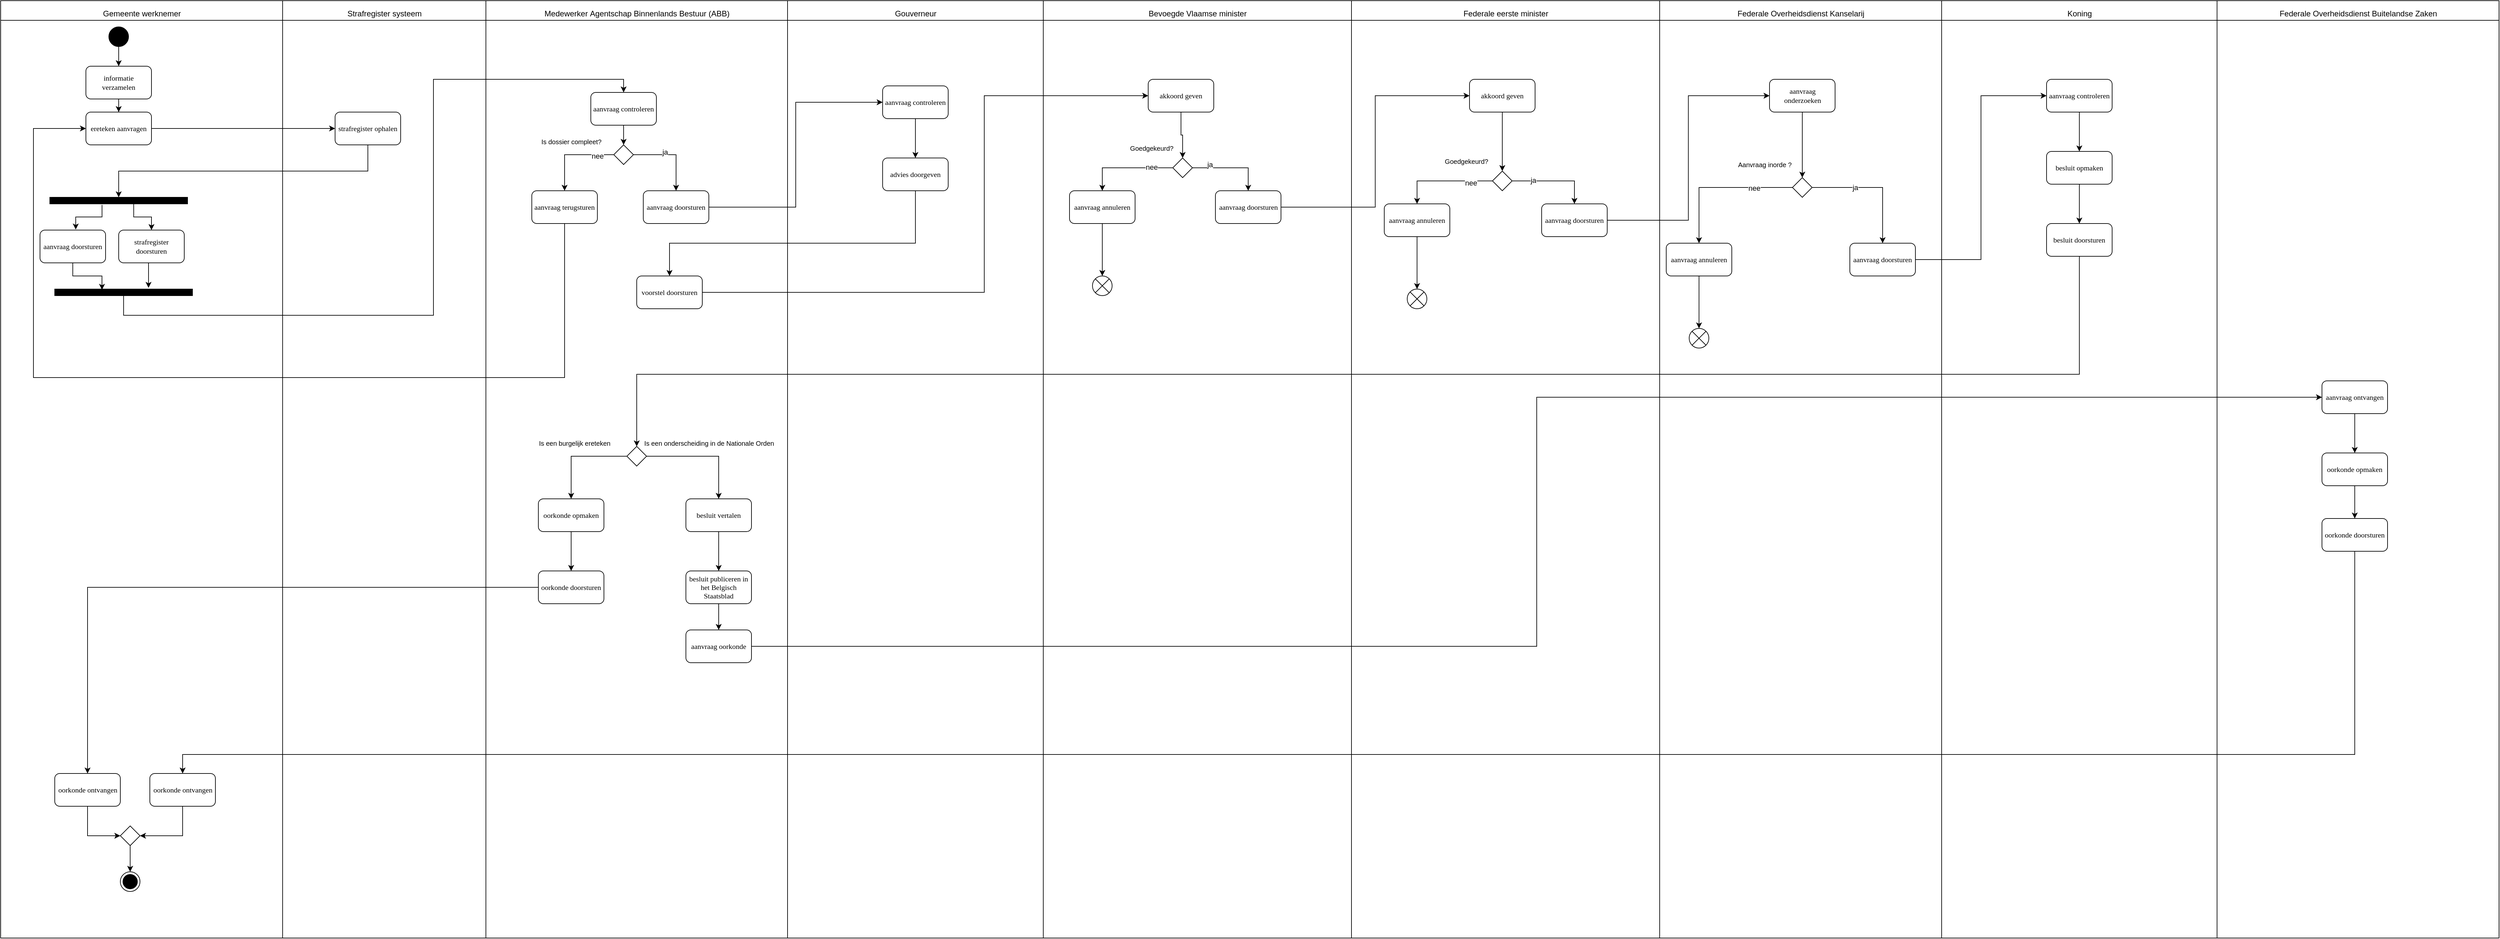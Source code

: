 <mxfile version="20.2.3" type="device"><diagram id="ZHenVUtdvTATAbaUtTwY" name="Pagina-1"><mxGraphModel dx="1278" dy="2241" grid="1" gridSize="10" guides="1" tooltips="1" connect="1" arrows="1" fold="1" page="1" pageScale="1" pageWidth="900" pageHeight="1600" math="0" shadow="0"><root><mxCell id="0"/><mxCell id="1" parent="0"/><mxCell id="qeYb6-Mk7p1NM57O7SrZ-1" value="&lt;font style=&quot;font-size: 12px; font-weight: normal;&quot;&gt;Gemeente werknemer&lt;/font&gt;" style="swimlane;html=1;startSize=30;fontSize=26;" parent="1" vertex="1"><mxGeometry y="-630" width="430" height="1430" as="geometry"><mxRectangle x="50" y="-620" width="70" height="40" as="alternateBounds"/></mxGeometry></mxCell><mxCell id="qeYb6-Mk7p1NM57O7SrZ-23" style="edgeStyle=orthogonalEdgeStyle;rounded=0;orthogonalLoop=1;jettySize=auto;html=1;entryX=0.5;entryY=0;entryDx=0;entryDy=0;startArrow=none;" parent="qeYb6-Mk7p1NM57O7SrZ-1" source="pEAK2WOmN5JxyxvZKZ4H-2" target="pEAK2WOmN5JxyxvZKZ4H-1" edge="1"><mxGeometry relative="1" as="geometry"><mxPoint x="180" y="110" as="targetPoint"/></mxGeometry></mxCell><mxCell id="pEAK2WOmN5JxyxvZKZ4H-4" style="edgeStyle=orthogonalEdgeStyle;rounded=0;orthogonalLoop=1;jettySize=auto;html=1;entryX=0.5;entryY=0;entryDx=0;entryDy=0;" parent="qeYb6-Mk7p1NM57O7SrZ-1" source="qeYb6-Mk7p1NM57O7SrZ-3" target="pEAK2WOmN5JxyxvZKZ4H-2" edge="1"><mxGeometry relative="1" as="geometry"/></mxCell><mxCell id="qeYb6-Mk7p1NM57O7SrZ-3" value="" style="ellipse;whiteSpace=wrap;html=1;rounded=0;shadow=0;comic=0;labelBackgroundColor=none;strokeWidth=1;fillColor=#000000;fontFamily=Verdana;fontSize=12;align=center;" parent="qeYb6-Mk7p1NM57O7SrZ-1" vertex="1"><mxGeometry x="165" y="40" width="30" height="30" as="geometry"/></mxCell><mxCell id="Xzkce-4FoRbqYDj6auFc-2" style="edgeStyle=orthogonalEdgeStyle;rounded=0;orthogonalLoop=1;jettySize=auto;html=1;entryX=0;entryY=0.5;entryDx=0;entryDy=0;" parent="qeYb6-Mk7p1NM57O7SrZ-1" edge="1"><mxGeometry relative="1" as="geometry"><mxPoint x="205.2" y="4730" as="sourcePoint"/></mxGeometry></mxCell><mxCell id="Xzkce-4FoRbqYDj6auFc-3" style="edgeStyle=orthogonalEdgeStyle;rounded=0;orthogonalLoop=1;jettySize=auto;html=1;entryX=1;entryY=0.5;entryDx=0;entryDy=0;" parent="qeYb6-Mk7p1NM57O7SrZ-1" edge="1"><mxGeometry relative="1" as="geometry"><Array as="points"><mxPoint x="350" y="4775"/></Array><mxPoint x="350" y="4730" as="sourcePoint"/></mxGeometry></mxCell><mxCell id="pEAK2WOmN5JxyxvZKZ4H-1" value="&lt;span style=&quot;font-size: 11px;&quot;&gt;ereteken aanvragen&lt;/span&gt;" style="rounded=1;whiteSpace=wrap;html=1;shadow=0;labelBackgroundColor=none;strokeWidth=1;fontFamily=Verdana;fontSize=8;align=center;" parent="qeYb6-Mk7p1NM57O7SrZ-1" vertex="1"><mxGeometry x="130" y="170" width="100" height="50" as="geometry"/></mxCell><mxCell id="pEAK2WOmN5JxyxvZKZ4H-2" value="&lt;span style=&quot;font-size: 11px;&quot;&gt;informatie verzamelen&lt;/span&gt;" style="rounded=1;whiteSpace=wrap;html=1;shadow=0;labelBackgroundColor=none;strokeWidth=1;fontFamily=Verdana;fontSize=8;align=center;" parent="qeYb6-Mk7p1NM57O7SrZ-1" vertex="1"><mxGeometry x="130" y="100" width="100" height="50" as="geometry"/></mxCell><mxCell id="pEAK2WOmN5JxyxvZKZ4H-107" style="edgeStyle=orthogonalEdgeStyle;rounded=0;orthogonalLoop=1;jettySize=auto;html=1;entryX=0.343;entryY=0.113;entryDx=0;entryDy=0;entryPerimeter=0;" parent="qeYb6-Mk7p1NM57O7SrZ-1" source="pEAK2WOmN5JxyxvZKZ4H-5" target="pEAK2WOmN5JxyxvZKZ4H-106" edge="1"><mxGeometry relative="1" as="geometry"/></mxCell><mxCell id="pEAK2WOmN5JxyxvZKZ4H-5" value="&lt;span style=&quot;font-size: 11px;&quot;&gt;aanvraag doorsturen&lt;/span&gt;" style="rounded=1;whiteSpace=wrap;html=1;shadow=0;labelBackgroundColor=none;strokeWidth=1;fontFamily=Verdana;fontSize=8;align=center;" parent="qeYb6-Mk7p1NM57O7SrZ-1" vertex="1"><mxGeometry x="60" y="350" width="100" height="50" as="geometry"/></mxCell><mxCell id="pEAK2WOmN5JxyxvZKZ4H-89" style="edgeStyle=orthogonalEdgeStyle;rounded=0;orthogonalLoop=1;jettySize=auto;html=1;entryX=0;entryY=0.5;entryDx=0;entryDy=0;" parent="qeYb6-Mk7p1NM57O7SrZ-1" source="pEAK2WOmN5JxyxvZKZ4H-84" target="pEAK2WOmN5JxyxvZKZ4H-87" edge="1"><mxGeometry relative="1" as="geometry"/></mxCell><mxCell id="pEAK2WOmN5JxyxvZKZ4H-84" value="&lt;span style=&quot;font-size: 11px;&quot;&gt;oorkonde ontvangen&lt;/span&gt;" style="rounded=1;whiteSpace=wrap;html=1;shadow=0;labelBackgroundColor=none;strokeWidth=1;fontFamily=Verdana;fontSize=8;align=center;" parent="qeYb6-Mk7p1NM57O7SrZ-1" vertex="1"><mxGeometry x="82.5" y="1179" width="100" height="50" as="geometry"/></mxCell><mxCell id="pEAK2WOmN5JxyxvZKZ4H-90" style="edgeStyle=orthogonalEdgeStyle;rounded=0;orthogonalLoop=1;jettySize=auto;html=1;entryX=1;entryY=0.5;entryDx=0;entryDy=0;exitX=0.5;exitY=1;exitDx=0;exitDy=0;" parent="qeYb6-Mk7p1NM57O7SrZ-1" source="pEAK2WOmN5JxyxvZKZ4H-85" target="pEAK2WOmN5JxyxvZKZ4H-87" edge="1"><mxGeometry relative="1" as="geometry"/></mxCell><mxCell id="pEAK2WOmN5JxyxvZKZ4H-85" value="&lt;span style=&quot;font-size: 11px;&quot;&gt;oorkonde ontvangen&lt;/span&gt;" style="rounded=1;whiteSpace=wrap;html=1;shadow=0;labelBackgroundColor=none;strokeWidth=1;fontFamily=Verdana;fontSize=8;align=center;" parent="qeYb6-Mk7p1NM57O7SrZ-1" vertex="1"><mxGeometry x="227.5" y="1179" width="100" height="50" as="geometry"/></mxCell><mxCell id="pEAK2WOmN5JxyxvZKZ4H-86" value="" style="ellipse;html=1;shape=endState;fillColor=#000000;strokeColor=#000000;fontSize=26;" parent="qeYb6-Mk7p1NM57O7SrZ-1" vertex="1"><mxGeometry x="182.5" y="1329" width="30" height="30" as="geometry"/></mxCell><mxCell id="pEAK2WOmN5JxyxvZKZ4H-91" style="edgeStyle=orthogonalEdgeStyle;rounded=0;orthogonalLoop=1;jettySize=auto;html=1;entryX=0.5;entryY=0;entryDx=0;entryDy=0;" parent="qeYb6-Mk7p1NM57O7SrZ-1" source="pEAK2WOmN5JxyxvZKZ4H-87" target="pEAK2WOmN5JxyxvZKZ4H-86" edge="1"><mxGeometry relative="1" as="geometry"/></mxCell><mxCell id="pEAK2WOmN5JxyxvZKZ4H-87" value="" style="rhombus;fontSize=26;" parent="qeYb6-Mk7p1NM57O7SrZ-1" vertex="1"><mxGeometry x="182.5" y="1259" width="30" height="30" as="geometry"/></mxCell><mxCell id="pEAK2WOmN5JxyxvZKZ4H-104" style="edgeStyle=orthogonalEdgeStyle;rounded=0;orthogonalLoop=1;jettySize=auto;html=1;entryX=0.545;entryY=-0.017;entryDx=0;entryDy=0;entryPerimeter=0;exitX=0.379;exitY=1.163;exitDx=0;exitDy=0;exitPerimeter=0;" parent="qeYb6-Mk7p1NM57O7SrZ-1" source="pEAK2WOmN5JxyxvZKZ4H-101" target="pEAK2WOmN5JxyxvZKZ4H-5" edge="1"><mxGeometry relative="1" as="geometry"/></mxCell><mxCell id="pEAK2WOmN5JxyxvZKZ4H-101" value="" style="whiteSpace=wrap;html=1;rounded=0;shadow=0;comic=0;labelBackgroundColor=none;strokeWidth=1;fillColor=#000000;fontFamily=Verdana;fontSize=12;align=center;rotation=0;" parent="qeYb6-Mk7p1NM57O7SrZ-1" vertex="1"><mxGeometry x="75" y="300" width="210" height="10" as="geometry"/></mxCell><mxCell id="pEAK2WOmN5JxyxvZKZ4H-106" value="" style="whiteSpace=wrap;html=1;rounded=0;shadow=0;comic=0;labelBackgroundColor=none;strokeWidth=1;fillColor=#000000;fontFamily=Verdana;fontSize=12;align=center;rotation=0;" parent="qeYb6-Mk7p1NM57O7SrZ-1" vertex="1"><mxGeometry x="82.5" y="440" width="210" height="10" as="geometry"/></mxCell><mxCell id="IeJRQViOkIE158SjXDlc-4" style="edgeStyle=orthogonalEdgeStyle;rounded=0;orthogonalLoop=1;jettySize=auto;html=1;exitX=0.609;exitY=1;exitDx=0;exitDy=0;exitPerimeter=0;" parent="qeYb6-Mk7p1NM57O7SrZ-1" source="pEAK2WOmN5JxyxvZKZ4H-101" target="pEAK2WOmN5JxyxvZKZ4H-103" edge="1"><mxGeometry relative="1" as="geometry"/></mxCell><mxCell id="pEAK2WOmN5JxyxvZKZ4H-103" value="&lt;span style=&quot;font-size: 11px;&quot;&gt;strafregister doorsturen&lt;/span&gt;" style="rounded=1;whiteSpace=wrap;html=1;shadow=0;labelBackgroundColor=none;strokeWidth=1;fontFamily=Verdana;fontSize=8;align=center;" parent="qeYb6-Mk7p1NM57O7SrZ-1" vertex="1"><mxGeometry x="180" y="350" width="100" height="50" as="geometry"/></mxCell><mxCell id="pEAK2WOmN5JxyxvZKZ4H-108" style="edgeStyle=orthogonalEdgeStyle;rounded=0;orthogonalLoop=1;jettySize=auto;html=1;entryX=0.681;entryY=-0.187;entryDx=0;entryDy=0;entryPerimeter=0;exitX=0.5;exitY=1;exitDx=0;exitDy=0;" parent="qeYb6-Mk7p1NM57O7SrZ-1" source="pEAK2WOmN5JxyxvZKZ4H-103" target="pEAK2WOmN5JxyxvZKZ4H-106" edge="1"><mxGeometry relative="1" as="geometry"/></mxCell><mxCell id="qeYb6-Mk7p1NM57O7SrZ-5" value="&lt;font style=&quot;font-size: 12px; font-weight: normal;&quot;&gt;Medewerker&amp;nbsp;Agentschap Binnenlands Bestuur (ABB)&lt;/font&gt;" style="swimlane;html=1;startSize=30;fontSize=26;movable=1;resizable=1;rotatable=1;deletable=1;editable=1;connectable=1;" parent="1" vertex="1"><mxGeometry x="740" y="-630" width="460" height="1430" as="geometry"><mxRectangle x="50" y="-620" width="70" height="40" as="alternateBounds"/></mxGeometry></mxCell><mxCell id="8twhK0O1LXAX3PJHNR0f-30" style="edgeStyle=orthogonalEdgeStyle;rounded=0;orthogonalLoop=1;jettySize=auto;html=1;entryX=0.5;entryY=0;entryDx=0;entryDy=0;fontSize=10;" parent="qeYb6-Mk7p1NM57O7SrZ-5" edge="1"><mxGeometry relative="1" as="geometry"><mxPoint x="180" y="1870" as="sourcePoint"/></mxGeometry></mxCell><mxCell id="8twhK0O1LXAX3PJHNR0f-85" style="edgeStyle=orthogonalEdgeStyle;rounded=0;orthogonalLoop=1;jettySize=auto;html=1;entryX=0.5;entryY=0;entryDx=0;entryDy=0;fontSize=10;" parent="qeYb6-Mk7p1NM57O7SrZ-5" edge="1"><mxGeometry relative="1" as="geometry"><mxPoint x="215" y="2360" as="targetPoint"/></mxGeometry></mxCell><mxCell id="8twhK0O1LXAX3PJHNR0f-89" style="edgeStyle=orthogonalEdgeStyle;rounded=0;orthogonalLoop=1;jettySize=auto;html=1;entryX=0.5;entryY=0;entryDx=0;entryDy=0;fontSize=10;" parent="qeYb6-Mk7p1NM57O7SrZ-5" edge="1"><mxGeometry relative="1" as="geometry"><mxPoint x="450" y="2360" as="targetPoint"/></mxGeometry></mxCell><mxCell id="pEAK2WOmN5JxyxvZKZ4H-11" style="edgeStyle=orthogonalEdgeStyle;rounded=0;orthogonalLoop=1;jettySize=auto;html=1;entryX=0.5;entryY=0;entryDx=0;entryDy=0;" parent="qeYb6-Mk7p1NM57O7SrZ-5" source="pEAK2WOmN5JxyxvZKZ4H-6" target="pEAK2WOmN5JxyxvZKZ4H-8" edge="1"><mxGeometry relative="1" as="geometry"/></mxCell><mxCell id="pEAK2WOmN5JxyxvZKZ4H-6" value="&lt;span style=&quot;font-size: 11px;&quot;&gt;aanvraag controleren&lt;/span&gt;" style="rounded=1;whiteSpace=wrap;html=1;shadow=0;labelBackgroundColor=none;strokeWidth=1;fontFamily=Verdana;fontSize=8;align=center;" parent="qeYb6-Mk7p1NM57O7SrZ-5" vertex="1"><mxGeometry x="160" y="140" width="100" height="50" as="geometry"/></mxCell><mxCell id="pEAK2WOmN5JxyxvZKZ4H-12" style="edgeStyle=orthogonalEdgeStyle;rounded=0;orthogonalLoop=1;jettySize=auto;html=1;entryX=0.5;entryY=0;entryDx=0;entryDy=0;" parent="qeYb6-Mk7p1NM57O7SrZ-5" source="pEAK2WOmN5JxyxvZKZ4H-8" target="pEAK2WOmN5JxyxvZKZ4H-10" edge="1"><mxGeometry relative="1" as="geometry"/></mxCell><mxCell id="pEAK2WOmN5JxyxvZKZ4H-13" value="nee" style="edgeLabel;html=1;align=center;verticalAlign=middle;resizable=0;points=[];" parent="pEAK2WOmN5JxyxvZKZ4H-12" vertex="1" connectable="0"><mxGeometry x="-0.619" y="2" relative="1" as="geometry"><mxPoint as="offset"/></mxGeometry></mxCell><mxCell id="pEAK2WOmN5JxyxvZKZ4H-16" style="edgeStyle=orthogonalEdgeStyle;rounded=0;orthogonalLoop=1;jettySize=auto;html=1;entryX=0.5;entryY=0;entryDx=0;entryDy=0;" parent="qeYb6-Mk7p1NM57O7SrZ-5" source="pEAK2WOmN5JxyxvZKZ4H-8" target="pEAK2WOmN5JxyxvZKZ4H-15" edge="1"><mxGeometry relative="1" as="geometry"/></mxCell><mxCell id="pEAK2WOmN5JxyxvZKZ4H-17" value="ja" style="edgeLabel;html=1;align=center;verticalAlign=middle;resizable=0;points=[];" parent="pEAK2WOmN5JxyxvZKZ4H-16" vertex="1" connectable="0"><mxGeometry x="-0.2" y="4" relative="1" as="geometry"><mxPoint as="offset"/></mxGeometry></mxCell><mxCell id="pEAK2WOmN5JxyxvZKZ4H-8" value="" style="rhombus;fontSize=26;" parent="qeYb6-Mk7p1NM57O7SrZ-5" vertex="1"><mxGeometry x="195" y="220" width="30" height="30" as="geometry"/></mxCell><mxCell id="pEAK2WOmN5JxyxvZKZ4H-9" value="Is dossier compleet?" style="text;html=1;align=center;verticalAlign=middle;resizable=0;points=[];autosize=1;strokeColor=none;fillColor=none;fontSize=10;" parent="qeYb6-Mk7p1NM57O7SrZ-5" vertex="1"><mxGeometry x="70" y="200" width="120" height="30" as="geometry"/></mxCell><mxCell id="pEAK2WOmN5JxyxvZKZ4H-10" value="&lt;span style=&quot;font-size: 11px;&quot;&gt;aanvraag terugsturen&lt;/span&gt;" style="rounded=1;whiteSpace=wrap;html=1;shadow=0;labelBackgroundColor=none;strokeWidth=1;fontFamily=Verdana;fontSize=8;align=center;" parent="qeYb6-Mk7p1NM57O7SrZ-5" vertex="1"><mxGeometry x="70" y="290" width="100" height="50" as="geometry"/></mxCell><mxCell id="pEAK2WOmN5JxyxvZKZ4H-15" value="&lt;span style=&quot;font-size: 11px;&quot;&gt;aanvraag doorsturen&lt;/span&gt;" style="rounded=1;whiteSpace=wrap;html=1;shadow=0;labelBackgroundColor=none;strokeWidth=1;fontFamily=Verdana;fontSize=8;align=center;" parent="qeYb6-Mk7p1NM57O7SrZ-5" vertex="1"><mxGeometry x="240" y="290" width="100" height="50" as="geometry"/></mxCell><mxCell id="pEAK2WOmN5JxyxvZKZ4H-22" value="&lt;span style=&quot;font-size: 11px;&quot;&gt;voorstel doorsturen&lt;/span&gt;" style="rounded=1;whiteSpace=wrap;html=1;shadow=0;labelBackgroundColor=none;strokeWidth=1;fontFamily=Verdana;fontSize=8;align=center;" parent="qeYb6-Mk7p1NM57O7SrZ-5" vertex="1"><mxGeometry x="230" y="420" width="100" height="50" as="geometry"/></mxCell><mxCell id="pEAK2WOmN5JxyxvZKZ4H-82" style="edgeStyle=orthogonalEdgeStyle;rounded=0;orthogonalLoop=1;jettySize=auto;html=1;entryX=0.5;entryY=0;entryDx=0;entryDy=0;" parent="qeYb6-Mk7p1NM57O7SrZ-5" source="pEAK2WOmN5JxyxvZKZ4H-69" target="pEAK2WOmN5JxyxvZKZ4H-70" edge="1"><mxGeometry relative="1" as="geometry"/></mxCell><mxCell id="pEAK2WOmN5JxyxvZKZ4H-69" value="&lt;span style=&quot;font-size: 11px;&quot;&gt;besluit vertalen&lt;/span&gt;" style="rounded=1;whiteSpace=wrap;html=1;shadow=0;labelBackgroundColor=none;strokeWidth=1;fontFamily=Verdana;fontSize=8;align=center;" parent="qeYb6-Mk7p1NM57O7SrZ-5" vertex="1"><mxGeometry x="305" y="760" width="100" height="50" as="geometry"/></mxCell><mxCell id="pEAK2WOmN5JxyxvZKZ4H-83" style="edgeStyle=orthogonalEdgeStyle;rounded=0;orthogonalLoop=1;jettySize=auto;html=1;entryX=0.5;entryY=0;entryDx=0;entryDy=0;" parent="qeYb6-Mk7p1NM57O7SrZ-5" source="pEAK2WOmN5JxyxvZKZ4H-70" target="pEAK2WOmN5JxyxvZKZ4H-71" edge="1"><mxGeometry relative="1" as="geometry"/></mxCell><mxCell id="pEAK2WOmN5JxyxvZKZ4H-70" value="&lt;span style=&quot;font-size: 11px;&quot;&gt;besluit publiceren in het Belgisch Staatsblad&lt;/span&gt;" style="rounded=1;whiteSpace=wrap;html=1;shadow=0;labelBackgroundColor=none;strokeWidth=1;fontFamily=Verdana;fontSize=8;align=center;" parent="qeYb6-Mk7p1NM57O7SrZ-5" vertex="1"><mxGeometry x="305" y="870" width="100" height="50" as="geometry"/></mxCell><mxCell id="pEAK2WOmN5JxyxvZKZ4H-71" value="&lt;span style=&quot;font-size: 11px;&quot;&gt;aanvraag oorkonde&lt;/span&gt;" style="rounded=1;whiteSpace=wrap;html=1;shadow=0;labelBackgroundColor=none;strokeWidth=1;fontFamily=Verdana;fontSize=8;align=center;" parent="qeYb6-Mk7p1NM57O7SrZ-5" vertex="1"><mxGeometry x="305" y="960" width="100" height="50" as="geometry"/></mxCell><mxCell id="pEAK2WOmN5JxyxvZKZ4H-78" style="edgeStyle=orthogonalEdgeStyle;rounded=0;orthogonalLoop=1;jettySize=auto;html=1;" parent="qeYb6-Mk7p1NM57O7SrZ-5" source="pEAK2WOmN5JxyxvZKZ4H-72" target="pEAK2WOmN5JxyxvZKZ4H-75" edge="1"><mxGeometry relative="1" as="geometry"/></mxCell><mxCell id="pEAK2WOmN5JxyxvZKZ4H-80" style="edgeStyle=orthogonalEdgeStyle;rounded=0;orthogonalLoop=1;jettySize=auto;html=1;entryX=0.5;entryY=0;entryDx=0;entryDy=0;" parent="qeYb6-Mk7p1NM57O7SrZ-5" source="pEAK2WOmN5JxyxvZKZ4H-72" target="pEAK2WOmN5JxyxvZKZ4H-69" edge="1"><mxGeometry relative="1" as="geometry"/></mxCell><mxCell id="pEAK2WOmN5JxyxvZKZ4H-72" value="" style="rhombus;fontSize=26;" parent="qeYb6-Mk7p1NM57O7SrZ-5" vertex="1"><mxGeometry x="215" y="680" width="30" height="30" as="geometry"/></mxCell><mxCell id="pEAK2WOmN5JxyxvZKZ4H-73" value="Is een onderscheiding in de Nationale Orden" style="text;html=1;align=center;verticalAlign=middle;resizable=0;points=[];autosize=1;strokeColor=none;fillColor=none;fontSize=10;" parent="qeYb6-Mk7p1NM57O7SrZ-5" vertex="1"><mxGeometry x="230" y="660" width="220" height="30" as="geometry"/></mxCell><mxCell id="pEAK2WOmN5JxyxvZKZ4H-74" value="Is een burgelijk ereteken" style="text;html=1;align=center;verticalAlign=middle;resizable=0;points=[];autosize=1;strokeColor=none;fillColor=none;fontSize=10;" parent="qeYb6-Mk7p1NM57O7SrZ-5" vertex="1"><mxGeometry x="70" y="660" width="130" height="30" as="geometry"/></mxCell><mxCell id="pEAK2WOmN5JxyxvZKZ4H-81" style="edgeStyle=orthogonalEdgeStyle;rounded=0;orthogonalLoop=1;jettySize=auto;html=1;entryX=0.5;entryY=0;entryDx=0;entryDy=0;" parent="qeYb6-Mk7p1NM57O7SrZ-5" source="pEAK2WOmN5JxyxvZKZ4H-75" target="pEAK2WOmN5JxyxvZKZ4H-76" edge="1"><mxGeometry relative="1" as="geometry"/></mxCell><mxCell id="pEAK2WOmN5JxyxvZKZ4H-75" value="&lt;span style=&quot;font-size: 11px;&quot;&gt;oorkonde opmaken&lt;/span&gt;" style="rounded=1;whiteSpace=wrap;html=1;shadow=0;labelBackgroundColor=none;strokeWidth=1;fontFamily=Verdana;fontSize=8;align=center;" parent="qeYb6-Mk7p1NM57O7SrZ-5" vertex="1"><mxGeometry x="80" y="760" width="100" height="50" as="geometry"/></mxCell><mxCell id="pEAK2WOmN5JxyxvZKZ4H-76" value="&lt;span style=&quot;font-size: 11px;&quot;&gt;oorkonde doorsturen&lt;/span&gt;" style="rounded=1;whiteSpace=wrap;html=1;shadow=0;labelBackgroundColor=none;strokeWidth=1;fontFamily=Verdana;fontSize=8;align=center;" parent="qeYb6-Mk7p1NM57O7SrZ-5" vertex="1"><mxGeometry x="80" y="870" width="100" height="50" as="geometry"/></mxCell><mxCell id="8twhK0O1LXAX3PJHNR0f-33" value="&lt;font style=&quot;font-size: 12px; font-weight: normal;&quot;&gt;Gouverneur&lt;/font&gt;" style="swimlane;html=1;startSize=30;fontSize=26;movable=1;resizable=1;rotatable=1;deletable=1;editable=1;connectable=1;" parent="1" vertex="1"><mxGeometry x="1200" y="-630" width="390" height="1430" as="geometry"><mxRectangle x="50" y="-620" width="70" height="40" as="alternateBounds"/></mxGeometry></mxCell><mxCell id="8twhK0O1LXAX3PJHNR0f-34" style="edgeStyle=orthogonalEdgeStyle;rounded=0;orthogonalLoop=1;jettySize=auto;html=1;entryX=0.5;entryY=0;entryDx=0;entryDy=0;fontSize=10;" parent="8twhK0O1LXAX3PJHNR0f-33" edge="1"><mxGeometry relative="1" as="geometry"><mxPoint x="180" y="1870" as="sourcePoint"/></mxGeometry></mxCell><mxCell id="pEAK2WOmN5JxyxvZKZ4H-21" style="edgeStyle=orthogonalEdgeStyle;rounded=0;orthogonalLoop=1;jettySize=auto;html=1;entryX=0.5;entryY=0;entryDx=0;entryDy=0;" parent="8twhK0O1LXAX3PJHNR0f-33" source="pEAK2WOmN5JxyxvZKZ4H-18" target="pEAK2WOmN5JxyxvZKZ4H-19" edge="1"><mxGeometry relative="1" as="geometry"/></mxCell><mxCell id="pEAK2WOmN5JxyxvZKZ4H-18" value="&lt;span style=&quot;font-size: 11px;&quot;&gt;aanvraag controleren&lt;/span&gt;" style="rounded=1;whiteSpace=wrap;html=1;shadow=0;labelBackgroundColor=none;strokeWidth=1;fontFamily=Verdana;fontSize=8;align=center;" parent="8twhK0O1LXAX3PJHNR0f-33" vertex="1"><mxGeometry x="145" y="130" width="100" height="50" as="geometry"/></mxCell><mxCell id="pEAK2WOmN5JxyxvZKZ4H-19" value="&lt;span style=&quot;font-size: 11px;&quot;&gt;advies doorgeven&lt;/span&gt;" style="rounded=1;whiteSpace=wrap;html=1;shadow=0;labelBackgroundColor=none;strokeWidth=1;fontFamily=Verdana;fontSize=8;align=center;" parent="8twhK0O1LXAX3PJHNR0f-33" vertex="1"><mxGeometry x="145" y="240" width="100" height="50" as="geometry"/></mxCell><mxCell id="8twhK0O1LXAX3PJHNR0f-40" style="edgeStyle=orthogonalEdgeStyle;rounded=0;orthogonalLoop=1;jettySize=auto;html=1;entryX=0.5;entryY=0;entryDx=0;entryDy=0;fontSize=10;" parent="1" edge="1"><mxGeometry relative="1" as="geometry"><mxPoint x="620" y="1320" as="sourcePoint"/><Array as="points"><mxPoint x="980" y="1320"/></Array></mxGeometry></mxCell><mxCell id="dqIwUDd032EUe0eFCUuS-20" value="&lt;font style=&quot;font-size: 12px; font-weight: normal;&quot;&gt;Bevoegde Vlaamse minister&lt;/font&gt;" style="swimlane;html=1;startSize=30;fontSize=26;movable=1;resizable=1;rotatable=1;deletable=1;editable=1;connectable=1;" parent="1" vertex="1"><mxGeometry x="1590" y="-630" width="470" height="1430" as="geometry"><mxRectangle x="50" y="-620" width="70" height="40" as="alternateBounds"/></mxGeometry></mxCell><mxCell id="dqIwUDd032EUe0eFCUuS-21" style="edgeStyle=orthogonalEdgeStyle;rounded=0;orthogonalLoop=1;jettySize=auto;html=1;entryX=0.5;entryY=0;entryDx=0;entryDy=0;fontSize=10;" parent="dqIwUDd032EUe0eFCUuS-20" edge="1"><mxGeometry relative="1" as="geometry"><mxPoint x="180" y="1870" as="sourcePoint"/></mxGeometry></mxCell><mxCell id="dqIwUDd032EUe0eFCUuS-22" style="edgeStyle=orthogonalEdgeStyle;rounded=0;orthogonalLoop=1;jettySize=auto;html=1;entryX=0.5;entryY=0;entryDx=0;entryDy=0;" parent="dqIwUDd032EUe0eFCUuS-20" edge="1"><mxGeometry relative="1" as="geometry"><mxPoint x="265" y="2320" as="sourcePoint"/></mxGeometry></mxCell><mxCell id="dqIwUDd032EUe0eFCUuS-24" style="edgeStyle=orthogonalEdgeStyle;rounded=0;orthogonalLoop=1;jettySize=auto;html=1;entryX=0.5;entryY=0;entryDx=0;entryDy=0;" parent="dqIwUDd032EUe0eFCUuS-20" edge="1"><mxGeometry relative="1" as="geometry"><mxPoint x="265" y="2420" as="sourcePoint"/></mxGeometry></mxCell><mxCell id="pEAK2WOmN5JxyxvZKZ4H-24" value="&lt;span style=&quot;font-size: 11px;&quot;&gt;akkoord geven&lt;/span&gt;" style="rounded=1;whiteSpace=wrap;html=1;shadow=0;labelBackgroundColor=none;strokeWidth=1;fontFamily=Verdana;fontSize=8;align=center;" parent="dqIwUDd032EUe0eFCUuS-20" vertex="1"><mxGeometry x="160" y="120" width="100" height="50" as="geometry"/></mxCell><mxCell id="pEAK2WOmN5JxyxvZKZ4H-26" value="&lt;font style=&quot;font-size: 11px;&quot;&gt;aanvraag doorsturen&lt;/font&gt;" style="rounded=1;whiteSpace=wrap;html=1;shadow=0;labelBackgroundColor=none;strokeWidth=1;fontFamily=Verdana;fontSize=8;align=center;" parent="dqIwUDd032EUe0eFCUuS-20" vertex="1"><mxGeometry x="262.5" y="290" width="100" height="50" as="geometry"/></mxCell><mxCell id="pEAK2WOmN5JxyxvZKZ4H-31" style="edgeStyle=orthogonalEdgeStyle;rounded=0;orthogonalLoop=1;jettySize=auto;html=1;exitX=0.5;exitY=1;exitDx=0;exitDy=0;" parent="dqIwUDd032EUe0eFCUuS-20" source="pEAK2WOmN5JxyxvZKZ4H-24" target="pEAK2WOmN5JxyxvZKZ4H-27" edge="1"><mxGeometry relative="1" as="geometry"/></mxCell><mxCell id="pEAK2WOmN5JxyxvZKZ4H-32" style="edgeStyle=orthogonalEdgeStyle;rounded=0;orthogonalLoop=1;jettySize=auto;html=1;entryX=0.5;entryY=0;entryDx=0;entryDy=0;" parent="dqIwUDd032EUe0eFCUuS-20" source="pEAK2WOmN5JxyxvZKZ4H-27" target="pEAK2WOmN5JxyxvZKZ4H-29" edge="1"><mxGeometry relative="1" as="geometry"/></mxCell><mxCell id="pEAK2WOmN5JxyxvZKZ4H-33" value="nee" style="edgeLabel;html=1;align=center;verticalAlign=middle;resizable=0;points=[];" parent="pEAK2WOmN5JxyxvZKZ4H-32" vertex="1" connectable="0"><mxGeometry x="-0.53" y="-1" relative="1" as="geometry"><mxPoint x="1" as="offset"/></mxGeometry></mxCell><mxCell id="pEAK2WOmN5JxyxvZKZ4H-34" style="edgeStyle=orthogonalEdgeStyle;rounded=0;orthogonalLoop=1;jettySize=auto;html=1;entryX=0.5;entryY=0;entryDx=0;entryDy=0;" parent="dqIwUDd032EUe0eFCUuS-20" source="pEAK2WOmN5JxyxvZKZ4H-27" target="pEAK2WOmN5JxyxvZKZ4H-26" edge="1"><mxGeometry relative="1" as="geometry"/></mxCell><mxCell id="pEAK2WOmN5JxyxvZKZ4H-35" value="ja" style="edgeLabel;html=1;align=center;verticalAlign=middle;resizable=0;points=[];" parent="pEAK2WOmN5JxyxvZKZ4H-34" vertex="1" connectable="0"><mxGeometry x="-0.558" y="5" relative="1" as="geometry"><mxPoint as="offset"/></mxGeometry></mxCell><mxCell id="pEAK2WOmN5JxyxvZKZ4H-27" value="" style="rhombus;fontSize=26;" parent="dqIwUDd032EUe0eFCUuS-20" vertex="1"><mxGeometry x="197.5" y="240" width="30" height="30" as="geometry"/></mxCell><mxCell id="pEAK2WOmN5JxyxvZKZ4H-28" value="&lt;font style=&quot;font-size: 10px;&quot;&gt;Goedgekeurd?&lt;/font&gt;" style="text;html=1;align=center;verticalAlign=middle;resizable=0;points=[];autosize=1;strokeColor=none;fillColor=none;fontSize=11;" parent="dqIwUDd032EUe0eFCUuS-20" vertex="1"><mxGeometry x="120" y="210" width="90" height="30" as="geometry"/></mxCell><mxCell id="pEAK2WOmN5JxyxvZKZ4H-36" style="edgeStyle=orthogonalEdgeStyle;rounded=0;orthogonalLoop=1;jettySize=auto;html=1;entryX=0.5;entryY=0;entryDx=0;entryDy=0;" parent="dqIwUDd032EUe0eFCUuS-20" source="pEAK2WOmN5JxyxvZKZ4H-29" target="pEAK2WOmN5JxyxvZKZ4H-30" edge="1"><mxGeometry relative="1" as="geometry"/></mxCell><mxCell id="pEAK2WOmN5JxyxvZKZ4H-29" value="&lt;font style=&quot;font-size: 11px;&quot;&gt;aanvraag annuleren&lt;/font&gt;" style="rounded=1;whiteSpace=wrap;html=1;shadow=0;labelBackgroundColor=none;strokeWidth=1;fontFamily=Verdana;fontSize=8;align=center;" parent="dqIwUDd032EUe0eFCUuS-20" vertex="1"><mxGeometry x="40" y="290" width="100" height="50" as="geometry"/></mxCell><mxCell id="pEAK2WOmN5JxyxvZKZ4H-30" value="" style="shape=sumEllipse;perimeter=ellipsePerimeter;whiteSpace=wrap;html=1;backgroundOutline=1;fontSize=26;" parent="dqIwUDd032EUe0eFCUuS-20" vertex="1"><mxGeometry x="75" y="420" width="30" height="30" as="geometry"/></mxCell><mxCell id="dqIwUDd032EUe0eFCUuS-30" value="&lt;font style=&quot;font-size: 12px; font-weight: normal;&quot;&gt;Federale eerste minister&lt;/font&gt;" style="swimlane;html=1;startSize=30;fontSize=26;movable=1;resizable=1;rotatable=1;deletable=1;editable=1;connectable=1;" parent="1" vertex="1"><mxGeometry x="2060" y="-630" width="470" height="1430" as="geometry"><mxRectangle x="50" y="-620" width="70" height="40" as="alternateBounds"/></mxGeometry></mxCell><mxCell id="dqIwUDd032EUe0eFCUuS-31" style="edgeStyle=orthogonalEdgeStyle;rounded=0;orthogonalLoop=1;jettySize=auto;html=1;entryX=0.5;entryY=0;entryDx=0;entryDy=0;fontSize=10;" parent="dqIwUDd032EUe0eFCUuS-30" edge="1"><mxGeometry relative="1" as="geometry"><mxPoint x="180" y="1870" as="sourcePoint"/></mxGeometry></mxCell><mxCell id="dqIwUDd032EUe0eFCUuS-32" style="edgeStyle=orthogonalEdgeStyle;rounded=0;orthogonalLoop=1;jettySize=auto;html=1;entryX=0.5;entryY=0;entryDx=0;entryDy=0;" parent="dqIwUDd032EUe0eFCUuS-30" edge="1"><mxGeometry relative="1" as="geometry"><mxPoint x="265" y="2320" as="sourcePoint"/></mxGeometry></mxCell><mxCell id="dqIwUDd032EUe0eFCUuS-33" style="edgeStyle=orthogonalEdgeStyle;rounded=0;orthogonalLoop=1;jettySize=auto;html=1;entryX=0.5;entryY=0;entryDx=0;entryDy=0;" parent="dqIwUDd032EUe0eFCUuS-30" edge="1"><mxGeometry relative="1" as="geometry"><mxPoint x="265" y="2420" as="sourcePoint"/></mxGeometry></mxCell><mxCell id="pEAK2WOmN5JxyxvZKZ4H-44" style="edgeStyle=orthogonalEdgeStyle;rounded=0;orthogonalLoop=1;jettySize=auto;html=1;entryX=0.5;entryY=0;entryDx=0;entryDy=0;" parent="dqIwUDd032EUe0eFCUuS-30" source="pEAK2WOmN5JxyxvZKZ4H-37" target="pEAK2WOmN5JxyxvZKZ4H-39" edge="1"><mxGeometry relative="1" as="geometry"/></mxCell><mxCell id="pEAK2WOmN5JxyxvZKZ4H-37" value="&lt;font style=&quot;font-size: 11px;&quot;&gt;akkoord geven&lt;/font&gt;" style="rounded=1;whiteSpace=wrap;html=1;shadow=0;labelBackgroundColor=none;strokeWidth=1;fontFamily=Verdana;fontSize=8;align=center;" parent="dqIwUDd032EUe0eFCUuS-30" vertex="1"><mxGeometry x="180" y="120" width="100" height="50" as="geometry"/></mxCell><mxCell id="pEAK2WOmN5JxyxvZKZ4H-45" style="edgeStyle=orthogonalEdgeStyle;rounded=0;orthogonalLoop=1;jettySize=auto;html=1;entryX=0.5;entryY=0;entryDx=0;entryDy=0;" parent="dqIwUDd032EUe0eFCUuS-30" source="pEAK2WOmN5JxyxvZKZ4H-39" target="pEAK2WOmN5JxyxvZKZ4H-41" edge="1"><mxGeometry relative="1" as="geometry"/></mxCell><mxCell id="pEAK2WOmN5JxyxvZKZ4H-47" value="nee" style="edgeLabel;html=1;align=center;verticalAlign=middle;resizable=0;points=[];" parent="pEAK2WOmN5JxyxvZKZ4H-45" vertex="1" connectable="0"><mxGeometry x="-0.557" y="3" relative="1" as="geometry"><mxPoint as="offset"/></mxGeometry></mxCell><mxCell id="pEAK2WOmN5JxyxvZKZ4H-48" style="edgeStyle=orthogonalEdgeStyle;rounded=0;orthogonalLoop=1;jettySize=auto;html=1;entryX=0.5;entryY=0;entryDx=0;entryDy=0;" parent="dqIwUDd032EUe0eFCUuS-30" source="pEAK2WOmN5JxyxvZKZ4H-39" target="pEAK2WOmN5JxyxvZKZ4H-43" edge="1"><mxGeometry relative="1" as="geometry"/></mxCell><mxCell id="pEAK2WOmN5JxyxvZKZ4H-49" value="ja" style="edgeLabel;html=1;align=center;verticalAlign=middle;resizable=0;points=[];" parent="pEAK2WOmN5JxyxvZKZ4H-48" vertex="1" connectable="0"><mxGeometry x="-0.511" y="1" relative="1" as="geometry"><mxPoint as="offset"/></mxGeometry></mxCell><mxCell id="pEAK2WOmN5JxyxvZKZ4H-39" value="" style="rhombus;fontSize=26;" parent="dqIwUDd032EUe0eFCUuS-30" vertex="1"><mxGeometry x="215" y="260" width="30" height="30" as="geometry"/></mxCell><mxCell id="pEAK2WOmN5JxyxvZKZ4H-40" value="&lt;font style=&quot;font-size: 10px;&quot;&gt;Goedgekeurd?&lt;/font&gt;" style="text;html=1;align=center;verticalAlign=middle;resizable=0;points=[];autosize=1;strokeColor=none;fillColor=none;fontSize=11;" parent="dqIwUDd032EUe0eFCUuS-30" vertex="1"><mxGeometry x="130" y="230" width="90" height="30" as="geometry"/></mxCell><mxCell id="pEAK2WOmN5JxyxvZKZ4H-46" style="edgeStyle=orthogonalEdgeStyle;rounded=0;orthogonalLoop=1;jettySize=auto;html=1;entryX=0.5;entryY=0;entryDx=0;entryDy=0;" parent="dqIwUDd032EUe0eFCUuS-30" source="pEAK2WOmN5JxyxvZKZ4H-41" target="pEAK2WOmN5JxyxvZKZ4H-42" edge="1"><mxGeometry relative="1" as="geometry"/></mxCell><mxCell id="pEAK2WOmN5JxyxvZKZ4H-41" value="&lt;font style=&quot;font-size: 11px;&quot;&gt;aanvraag annuleren&lt;/font&gt;" style="rounded=1;whiteSpace=wrap;html=1;shadow=0;labelBackgroundColor=none;strokeWidth=1;fontFamily=Verdana;fontSize=8;align=center;" parent="dqIwUDd032EUe0eFCUuS-30" vertex="1"><mxGeometry x="50" y="310" width="100" height="50" as="geometry"/></mxCell><mxCell id="pEAK2WOmN5JxyxvZKZ4H-42" value="" style="shape=sumEllipse;perimeter=ellipsePerimeter;whiteSpace=wrap;html=1;backgroundOutline=1;fontSize=26;" parent="dqIwUDd032EUe0eFCUuS-30" vertex="1"><mxGeometry x="85" y="440" width="30" height="30" as="geometry"/></mxCell><mxCell id="pEAK2WOmN5JxyxvZKZ4H-43" value="&lt;font style=&quot;font-size: 11px;&quot;&gt;aanvraag doorsturen&lt;/font&gt;" style="rounded=1;whiteSpace=wrap;html=1;shadow=0;labelBackgroundColor=none;strokeWidth=1;fontFamily=Verdana;fontSize=8;align=center;" parent="dqIwUDd032EUe0eFCUuS-30" vertex="1"><mxGeometry x="290" y="310" width="100" height="50" as="geometry"/></mxCell><mxCell id="dqIwUDd032EUe0eFCUuS-71" value="&lt;font style=&quot;font-size: 12px; font-weight: normal;&quot;&gt;Federale Overheidsdienst Kanselarij&lt;/font&gt;" style="swimlane;html=1;startSize=30;fontSize=26;movable=1;resizable=1;rotatable=1;deletable=1;editable=1;connectable=1;" parent="1" vertex="1"><mxGeometry x="2530" y="-630" width="430" height="1430" as="geometry"><mxRectangle x="50" y="-620" width="70" height="40" as="alternateBounds"/></mxGeometry></mxCell><mxCell id="dqIwUDd032EUe0eFCUuS-72" style="edgeStyle=orthogonalEdgeStyle;rounded=0;orthogonalLoop=1;jettySize=auto;html=1;entryX=0.5;entryY=0;entryDx=0;entryDy=0;fontSize=10;" parent="dqIwUDd032EUe0eFCUuS-71" edge="1"><mxGeometry relative="1" as="geometry"><mxPoint x="180" y="1870" as="sourcePoint"/></mxGeometry></mxCell><mxCell id="dqIwUDd032EUe0eFCUuS-73" style="edgeStyle=orthogonalEdgeStyle;rounded=0;orthogonalLoop=1;jettySize=auto;html=1;entryX=0.5;entryY=0;entryDx=0;entryDy=0;" parent="dqIwUDd032EUe0eFCUuS-71" edge="1"><mxGeometry relative="1" as="geometry"><mxPoint x="265" y="2320" as="sourcePoint"/></mxGeometry></mxCell><mxCell id="dqIwUDd032EUe0eFCUuS-74" style="edgeStyle=orthogonalEdgeStyle;rounded=0;orthogonalLoop=1;jettySize=auto;html=1;entryX=0.5;entryY=0;entryDx=0;entryDy=0;" parent="dqIwUDd032EUe0eFCUuS-71" edge="1"><mxGeometry relative="1" as="geometry"><mxPoint x="265" y="2420" as="sourcePoint"/></mxGeometry></mxCell><mxCell id="dqIwUDd032EUe0eFCUuS-75" style="edgeStyle=orthogonalEdgeStyle;rounded=0;orthogonalLoop=1;jettySize=auto;html=1;entryX=0.5;entryY=0;entryDx=0;entryDy=0;fontSize=11;" parent="dqIwUDd032EUe0eFCUuS-71" edge="1"><mxGeometry relative="1" as="geometry"><mxPoint x="200" y="3010" as="sourcePoint"/></mxGeometry></mxCell><mxCell id="dqIwUDd032EUe0eFCUuS-77" style="edgeStyle=orthogonalEdgeStyle;rounded=0;orthogonalLoop=1;jettySize=auto;html=1;entryX=0.5;entryY=0;entryDx=0;entryDy=0;fontSize=10;" parent="dqIwUDd032EUe0eFCUuS-71" edge="1"><mxGeometry relative="1" as="geometry"><mxPoint x="200" y="3230" as="sourcePoint"/></mxGeometry></mxCell><mxCell id="dqIwUDd032EUe0eFCUuS-79" style="edgeStyle=orthogonalEdgeStyle;rounded=0;orthogonalLoop=1;jettySize=auto;html=1;entryX=0.5;entryY=0;entryDx=0;entryDy=0;fontSize=10;" parent="dqIwUDd032EUe0eFCUuS-71" edge="1"><mxGeometry relative="1" as="geometry"><mxPoint x="185" y="3335" as="sourcePoint"/></mxGeometry></mxCell><mxCell id="dqIwUDd032EUe0eFCUuS-82" style="edgeStyle=orthogonalEdgeStyle;rounded=0;orthogonalLoop=1;jettySize=auto;html=1;entryX=0.5;entryY=0;entryDx=0;entryDy=0;fontSize=10;" parent="dqIwUDd032EUe0eFCUuS-71" edge="1"><mxGeometry relative="1" as="geometry"><mxPoint x="70" y="3420" as="sourcePoint"/></mxGeometry></mxCell><mxCell id="pEAK2WOmN5JxyxvZKZ4H-57" style="edgeStyle=orthogonalEdgeStyle;rounded=0;orthogonalLoop=1;jettySize=auto;html=1;" parent="dqIwUDd032EUe0eFCUuS-71" source="pEAK2WOmN5JxyxvZKZ4H-50" target="pEAK2WOmN5JxyxvZKZ4H-51" edge="1"><mxGeometry relative="1" as="geometry"/></mxCell><mxCell id="pEAK2WOmN5JxyxvZKZ4H-50" value="&lt;font style=&quot;font-size: 11px;&quot;&gt;aanvraag onderzoeken&lt;/font&gt;" style="rounded=1;whiteSpace=wrap;html=1;shadow=0;labelBackgroundColor=none;strokeWidth=1;fontFamily=Verdana;fontSize=8;align=center;" parent="dqIwUDd032EUe0eFCUuS-71" vertex="1"><mxGeometry x="167.5" y="120" width="100" height="50" as="geometry"/></mxCell><mxCell id="pEAK2WOmN5JxyxvZKZ4H-58" style="edgeStyle=orthogonalEdgeStyle;rounded=0;orthogonalLoop=1;jettySize=auto;html=1;entryX=0.5;entryY=0;entryDx=0;entryDy=0;" parent="dqIwUDd032EUe0eFCUuS-71" source="pEAK2WOmN5JxyxvZKZ4H-51" target="pEAK2WOmN5JxyxvZKZ4H-52" edge="1"><mxGeometry relative="1" as="geometry"/></mxCell><mxCell id="pEAK2WOmN5JxyxvZKZ4H-60" value="nee" style="edgeLabel;html=1;align=center;verticalAlign=middle;resizable=0;points=[];" parent="pEAK2WOmN5JxyxvZKZ4H-58" vertex="1" connectable="0"><mxGeometry x="-0.477" y="1" relative="1" as="geometry"><mxPoint x="1" as="offset"/></mxGeometry></mxCell><mxCell id="pEAK2WOmN5JxyxvZKZ4H-59" style="edgeStyle=orthogonalEdgeStyle;rounded=0;orthogonalLoop=1;jettySize=auto;html=1;entryX=0.5;entryY=0;entryDx=0;entryDy=0;" parent="dqIwUDd032EUe0eFCUuS-71" source="pEAK2WOmN5JxyxvZKZ4H-51" target="pEAK2WOmN5JxyxvZKZ4H-54" edge="1"><mxGeometry relative="1" as="geometry"/></mxCell><mxCell id="pEAK2WOmN5JxyxvZKZ4H-61" value="ja" style="edgeLabel;html=1;align=center;verticalAlign=middle;resizable=0;points=[];" parent="pEAK2WOmN5JxyxvZKZ4H-59" vertex="1" connectable="0"><mxGeometry x="-0.33" relative="1" as="geometry"><mxPoint x="1" as="offset"/></mxGeometry></mxCell><mxCell id="pEAK2WOmN5JxyxvZKZ4H-51" value="" style="rhombus;fontSize=26;" parent="dqIwUDd032EUe0eFCUuS-71" vertex="1"><mxGeometry x="202.5" y="270" width="30" height="30" as="geometry"/></mxCell><mxCell id="pEAK2WOmN5JxyxvZKZ4H-62" style="edgeStyle=orthogonalEdgeStyle;rounded=0;orthogonalLoop=1;jettySize=auto;html=1;entryX=0.5;entryY=0;entryDx=0;entryDy=0;" parent="dqIwUDd032EUe0eFCUuS-71" source="pEAK2WOmN5JxyxvZKZ4H-52" target="pEAK2WOmN5JxyxvZKZ4H-53" edge="1"><mxGeometry relative="1" as="geometry"/></mxCell><mxCell id="pEAK2WOmN5JxyxvZKZ4H-52" value="&lt;font style=&quot;font-size: 11px;&quot;&gt;aanvraag annuleren&lt;/font&gt;" style="rounded=1;whiteSpace=wrap;html=1;shadow=0;labelBackgroundColor=none;strokeWidth=1;fontFamily=Verdana;fontSize=8;align=center;" parent="dqIwUDd032EUe0eFCUuS-71" vertex="1"><mxGeometry x="10" y="370" width="100" height="50" as="geometry"/></mxCell><mxCell id="pEAK2WOmN5JxyxvZKZ4H-53" value="" style="shape=sumEllipse;perimeter=ellipsePerimeter;whiteSpace=wrap;html=1;backgroundOutline=1;fontSize=26;" parent="dqIwUDd032EUe0eFCUuS-71" vertex="1"><mxGeometry x="45" y="500" width="30" height="30" as="geometry"/></mxCell><mxCell id="pEAK2WOmN5JxyxvZKZ4H-54" value="&lt;font style=&quot;font-size: 11px;&quot;&gt;aanvraag doorsturen&lt;/font&gt;" style="rounded=1;whiteSpace=wrap;html=1;shadow=0;labelBackgroundColor=none;strokeWidth=1;fontFamily=Verdana;fontSize=8;align=center;" parent="dqIwUDd032EUe0eFCUuS-71" vertex="1"><mxGeometry x="290" y="370" width="100" height="50" as="geometry"/></mxCell><mxCell id="pEAK2WOmN5JxyxvZKZ4H-55" value="Aanvraag inorde ?" style="text;html=1;align=center;verticalAlign=middle;resizable=0;points=[];autosize=1;strokeColor=none;fillColor=none;fontSize=10;" parent="dqIwUDd032EUe0eFCUuS-71" vertex="1"><mxGeometry x="105" y="235" width="110" height="30" as="geometry"/></mxCell><mxCell id="dqIwUDd032EUe0eFCUuS-105" value="&lt;font style=&quot;font-size: 12px; font-weight: normal;&quot;&gt;Koning&lt;/font&gt;" style="swimlane;html=1;startSize=30;fontSize=26;movable=1;resizable=1;rotatable=1;deletable=1;editable=1;connectable=1;" parent="1" vertex="1"><mxGeometry x="2960" y="-630" width="420" height="1430" as="geometry"><mxRectangle x="50" y="-620" width="70" height="40" as="alternateBounds"/></mxGeometry></mxCell><mxCell id="dqIwUDd032EUe0eFCUuS-106" style="edgeStyle=orthogonalEdgeStyle;rounded=0;orthogonalLoop=1;jettySize=auto;html=1;entryX=0.5;entryY=0;entryDx=0;entryDy=0;fontSize=10;" parent="dqIwUDd032EUe0eFCUuS-105" edge="1"><mxGeometry relative="1" as="geometry"><mxPoint x="180" y="1870" as="sourcePoint"/></mxGeometry></mxCell><mxCell id="dqIwUDd032EUe0eFCUuS-107" style="edgeStyle=orthogonalEdgeStyle;rounded=0;orthogonalLoop=1;jettySize=auto;html=1;entryX=0.5;entryY=0;entryDx=0;entryDy=0;" parent="dqIwUDd032EUe0eFCUuS-105" edge="1"><mxGeometry relative="1" as="geometry"><mxPoint x="265" y="2320" as="sourcePoint"/></mxGeometry></mxCell><mxCell id="dqIwUDd032EUe0eFCUuS-108" style="edgeStyle=orthogonalEdgeStyle;rounded=0;orthogonalLoop=1;jettySize=auto;html=1;entryX=0.5;entryY=0;entryDx=0;entryDy=0;" parent="dqIwUDd032EUe0eFCUuS-105" edge="1"><mxGeometry relative="1" as="geometry"><mxPoint x="265" y="2420" as="sourcePoint"/></mxGeometry></mxCell><mxCell id="dqIwUDd032EUe0eFCUuS-109" style="edgeStyle=orthogonalEdgeStyle;rounded=0;orthogonalLoop=1;jettySize=auto;html=1;entryX=0.5;entryY=0;entryDx=0;entryDy=0;fontSize=11;" parent="dqIwUDd032EUe0eFCUuS-105" edge="1"><mxGeometry relative="1" as="geometry"><mxPoint x="200" y="3010" as="sourcePoint"/></mxGeometry></mxCell><mxCell id="dqIwUDd032EUe0eFCUuS-110" style="edgeStyle=orthogonalEdgeStyle;rounded=0;orthogonalLoop=1;jettySize=auto;html=1;entryX=0.5;entryY=0;entryDx=0;entryDy=0;fontSize=10;" parent="dqIwUDd032EUe0eFCUuS-105" edge="1"><mxGeometry relative="1" as="geometry"><mxPoint x="200" y="3230" as="sourcePoint"/></mxGeometry></mxCell><mxCell id="dqIwUDd032EUe0eFCUuS-111" style="edgeStyle=orthogonalEdgeStyle;rounded=0;orthogonalLoop=1;jettySize=auto;html=1;entryX=0.5;entryY=0;entryDx=0;entryDy=0;fontSize=10;" parent="dqIwUDd032EUe0eFCUuS-105" edge="1"><mxGeometry relative="1" as="geometry"><mxPoint x="185" y="3335" as="sourcePoint"/></mxGeometry></mxCell><mxCell id="dqIwUDd032EUe0eFCUuS-112" style="edgeStyle=orthogonalEdgeStyle;rounded=0;orthogonalLoop=1;jettySize=auto;html=1;entryX=0.5;entryY=0;entryDx=0;entryDy=0;fontSize=10;" parent="dqIwUDd032EUe0eFCUuS-105" edge="1"><mxGeometry relative="1" as="geometry"><mxPoint x="70" y="3420" as="sourcePoint"/></mxGeometry></mxCell><mxCell id="dqIwUDd032EUe0eFCUuS-113" style="edgeStyle=orthogonalEdgeStyle;rounded=0;orthogonalLoop=1;jettySize=auto;html=1;entryX=0.5;entryY=0;entryDx=0;entryDy=0;fontSize=10;" parent="dqIwUDd032EUe0eFCUuS-105" edge="1"><mxGeometry relative="1" as="geometry"><mxPoint x="252.5" y="3420" as="sourcePoint"/></mxGeometry></mxCell><mxCell id="dqIwUDd032EUe0eFCUuS-115" style="edgeStyle=orthogonalEdgeStyle;rounded=0;orthogonalLoop=1;jettySize=auto;html=1;entryX=0.5;entryY=0;entryDx=0;entryDy=0;fontSize=10;" parent="dqIwUDd032EUe0eFCUuS-105" edge="1"><mxGeometry relative="1" as="geometry"><mxPoint x="252.5" y="3530" as="sourcePoint"/></mxGeometry></mxCell><mxCell id="dqIwUDd032EUe0eFCUuS-117" style="edgeStyle=orthogonalEdgeStyle;rounded=0;orthogonalLoop=1;jettySize=auto;html=1;entryX=0.5;entryY=0;entryDx=0;entryDy=0;fontSize=10;" parent="dqIwUDd032EUe0eFCUuS-105" edge="1"><mxGeometry relative="1" as="geometry"><mxPoint x="237.5" y="3645" as="sourcePoint"/></mxGeometry></mxCell><mxCell id="dqIwUDd032EUe0eFCUuS-118" value="nee" style="edgeLabel;html=1;align=center;verticalAlign=middle;resizable=0;points=[];fontSize=10;" parent="dqIwUDd032EUe0eFCUuS-117" vertex="1" connectable="0"><mxGeometry x="-0.575" y="3" relative="1" as="geometry"><mxPoint as="offset"/></mxGeometry></mxCell><mxCell id="dqIwUDd032EUe0eFCUuS-119" style="edgeStyle=orthogonalEdgeStyle;rounded=0;orthogonalLoop=1;jettySize=auto;html=1;entryX=0.5;entryY=0;entryDx=0;entryDy=0;fontSize=10;" parent="dqIwUDd032EUe0eFCUuS-105" edge="1"><mxGeometry relative="1" as="geometry"><mxPoint x="267.5" y="3645" as="sourcePoint"/></mxGeometry></mxCell><mxCell id="dqIwUDd032EUe0eFCUuS-120" value="ja" style="edgeLabel;html=1;align=center;verticalAlign=middle;resizable=0;points=[];fontSize=10;" parent="dqIwUDd032EUe0eFCUuS-119" vertex="1" connectable="0"><mxGeometry x="-0.728" y="1" relative="1" as="geometry"><mxPoint as="offset"/></mxGeometry></mxCell><mxCell id="dqIwUDd032EUe0eFCUuS-122" style="edgeStyle=orthogonalEdgeStyle;rounded=0;orthogonalLoop=1;jettySize=auto;html=1;entryX=0.5;entryY=0;entryDx=0;entryDy=0;fontSize=10;" parent="dqIwUDd032EUe0eFCUuS-105" edge="1"><mxGeometry relative="1" as="geometry"><mxPoint x="95" y="3780" as="sourcePoint"/></mxGeometry></mxCell><mxCell id="dqIwUDd032EUe0eFCUuS-134" value="" style="edgeStyle=orthogonalEdgeStyle;rounded=0;orthogonalLoop=1;jettySize=auto;html=1;fontSize=10;" parent="dqIwUDd032EUe0eFCUuS-105" edge="1"><mxGeometry relative="1" as="geometry"><mxPoint x="160" y="3810" as="targetPoint"/></mxGeometry></mxCell><mxCell id="dqIwUDd032EUe0eFCUuS-135" value="" style="edgeStyle=orthogonalEdgeStyle;rounded=0;orthogonalLoop=1;jettySize=auto;html=1;fontSize=10;entryX=0.5;entryY=0;entryDx=0;entryDy=0;" parent="dqIwUDd032EUe0eFCUuS-105" edge="1"><mxGeometry relative="1" as="geometry"><mxPoint x="160" y="3920" as="targetPoint"/></mxGeometry></mxCell><mxCell id="dqIwUDd032EUe0eFCUuS-158" style="edgeStyle=orthogonalEdgeStyle;rounded=0;orthogonalLoop=1;jettySize=auto;html=1;entryX=0.5;entryY=0.2;entryDx=0;entryDy=0;fontSize=10;entryPerimeter=0;" parent="dqIwUDd032EUe0eFCUuS-105" edge="1"><mxGeometry relative="1" as="geometry"><mxPoint x="160" y="4050" as="targetPoint"/></mxGeometry></mxCell><mxCell id="pEAK2WOmN5JxyxvZKZ4H-66" style="edgeStyle=orthogonalEdgeStyle;rounded=0;orthogonalLoop=1;jettySize=auto;html=1;entryX=0.5;entryY=0;entryDx=0;entryDy=0;" parent="dqIwUDd032EUe0eFCUuS-105" source="pEAK2WOmN5JxyxvZKZ4H-63" target="pEAK2WOmN5JxyxvZKZ4H-64" edge="1"><mxGeometry relative="1" as="geometry"/></mxCell><mxCell id="pEAK2WOmN5JxyxvZKZ4H-63" value="&lt;font style=&quot;font-size: 11px;&quot;&gt;aanvraag controleren&lt;/font&gt;" style="rounded=1;whiteSpace=wrap;html=1;shadow=0;labelBackgroundColor=none;strokeWidth=1;fontFamily=Verdana;fontSize=8;align=center;" parent="dqIwUDd032EUe0eFCUuS-105" vertex="1"><mxGeometry x="160" y="120" width="100" height="50" as="geometry"/></mxCell><mxCell id="pEAK2WOmN5JxyxvZKZ4H-68" style="edgeStyle=orthogonalEdgeStyle;rounded=0;orthogonalLoop=1;jettySize=auto;html=1;" parent="dqIwUDd032EUe0eFCUuS-105" source="pEAK2WOmN5JxyxvZKZ4H-64" target="pEAK2WOmN5JxyxvZKZ4H-67" edge="1"><mxGeometry relative="1" as="geometry"/></mxCell><mxCell id="pEAK2WOmN5JxyxvZKZ4H-64" value="&lt;font style=&quot;font-size: 11px;&quot;&gt;besluit opmaken&lt;/font&gt;" style="rounded=1;whiteSpace=wrap;html=1;shadow=0;labelBackgroundColor=none;strokeWidth=1;fontFamily=Verdana;fontSize=8;align=center;" parent="dqIwUDd032EUe0eFCUuS-105" vertex="1"><mxGeometry x="160" y="230" width="100" height="50" as="geometry"/></mxCell><mxCell id="pEAK2WOmN5JxyxvZKZ4H-67" value="&lt;font style=&quot;font-size: 11px;&quot;&gt;besluit doorsturen&lt;/font&gt;" style="rounded=1;whiteSpace=wrap;html=1;shadow=0;labelBackgroundColor=none;strokeWidth=1;fontFamily=Verdana;fontSize=8;align=center;" parent="dqIwUDd032EUe0eFCUuS-105" vertex="1"><mxGeometry x="160" y="340" width="100" height="50" as="geometry"/></mxCell><mxCell id="dqIwUDd032EUe0eFCUuS-162" value="&lt;font style=&quot;font-size: 12px; font-weight: normal;&quot;&gt;Federale Overheidsdienst Buitelandse Zaken&lt;/font&gt;" style="swimlane;html=1;startSize=30;fontSize=26;" parent="1" vertex="1"><mxGeometry x="3380" y="-630" width="430" height="1430" as="geometry"><mxRectangle x="50" y="-620" width="70" height="40" as="alternateBounds"/></mxGeometry></mxCell><mxCell id="pEAK2WOmN5JxyxvZKZ4H-97" style="edgeStyle=orthogonalEdgeStyle;rounded=0;orthogonalLoop=1;jettySize=auto;html=1;" parent="dqIwUDd032EUe0eFCUuS-162" source="pEAK2WOmN5JxyxvZKZ4H-93" target="pEAK2WOmN5JxyxvZKZ4H-94" edge="1"><mxGeometry relative="1" as="geometry"/></mxCell><mxCell id="pEAK2WOmN5JxyxvZKZ4H-93" value="&lt;font style=&quot;font-size: 11px;&quot;&gt;aanvraag ontvangen&lt;/font&gt;" style="rounded=1;whiteSpace=wrap;html=1;shadow=0;labelBackgroundColor=none;strokeWidth=1;fontFamily=Verdana;fontSize=8;align=center;" parent="dqIwUDd032EUe0eFCUuS-162" vertex="1"><mxGeometry x="160" y="580" width="100" height="50" as="geometry"/></mxCell><mxCell id="pEAK2WOmN5JxyxvZKZ4H-98" style="edgeStyle=orthogonalEdgeStyle;rounded=0;orthogonalLoop=1;jettySize=auto;html=1;entryX=0.5;entryY=0;entryDx=0;entryDy=0;" parent="dqIwUDd032EUe0eFCUuS-162" source="pEAK2WOmN5JxyxvZKZ4H-94" target="pEAK2WOmN5JxyxvZKZ4H-95" edge="1"><mxGeometry relative="1" as="geometry"/></mxCell><mxCell id="pEAK2WOmN5JxyxvZKZ4H-94" value="&lt;font style=&quot;font-size: 11px;&quot;&gt;oorkonde opmaken&lt;/font&gt;" style="rounded=1;whiteSpace=wrap;html=1;shadow=0;labelBackgroundColor=none;strokeWidth=1;fontFamily=Verdana;fontSize=8;align=center;" parent="dqIwUDd032EUe0eFCUuS-162" vertex="1"><mxGeometry x="160" y="690" width="100" height="50" as="geometry"/></mxCell><mxCell id="pEAK2WOmN5JxyxvZKZ4H-95" value="&lt;font style=&quot;font-size: 11px;&quot;&gt;oorkonde doorsturen&lt;/font&gt;" style="rounded=1;whiteSpace=wrap;html=1;shadow=0;labelBackgroundColor=none;strokeWidth=1;fontFamily=Verdana;fontSize=8;align=center;" parent="dqIwUDd032EUe0eFCUuS-162" vertex="1"><mxGeometry x="160" y="790" width="100" height="50" as="geometry"/></mxCell><mxCell id="pEAK2WOmN5JxyxvZKZ4H-14" style="edgeStyle=orthogonalEdgeStyle;rounded=0;orthogonalLoop=1;jettySize=auto;html=1;entryX=0;entryY=0.5;entryDx=0;entryDy=0;" parent="1" source="pEAK2WOmN5JxyxvZKZ4H-10" target="pEAK2WOmN5JxyxvZKZ4H-1" edge="1"><mxGeometry relative="1" as="geometry"><Array as="points"><mxPoint x="50" y="-55"/><mxPoint x="50" y="-435"/></Array></mxGeometry></mxCell><mxCell id="pEAK2WOmN5JxyxvZKZ4H-20" style="edgeStyle=orthogonalEdgeStyle;rounded=0;orthogonalLoop=1;jettySize=auto;html=1;entryX=0;entryY=0.5;entryDx=0;entryDy=0;" parent="1" source="pEAK2WOmN5JxyxvZKZ4H-15" target="pEAK2WOmN5JxyxvZKZ4H-18" edge="1"><mxGeometry relative="1" as="geometry"/></mxCell><mxCell id="pEAK2WOmN5JxyxvZKZ4H-23" style="edgeStyle=orthogonalEdgeStyle;rounded=0;orthogonalLoop=1;jettySize=auto;html=1;entryX=0.5;entryY=0;entryDx=0;entryDy=0;" parent="1" source="pEAK2WOmN5JxyxvZKZ4H-19" target="pEAK2WOmN5JxyxvZKZ4H-22" edge="1"><mxGeometry relative="1" as="geometry"><Array as="points"><mxPoint x="1395" y="-260"/><mxPoint x="1020" y="-260"/></Array></mxGeometry></mxCell><mxCell id="pEAK2WOmN5JxyxvZKZ4H-25" style="edgeStyle=orthogonalEdgeStyle;rounded=0;orthogonalLoop=1;jettySize=auto;html=1;entryX=0;entryY=0.5;entryDx=0;entryDy=0;" parent="1" source="pEAK2WOmN5JxyxvZKZ4H-22" target="pEAK2WOmN5JxyxvZKZ4H-24" edge="1"><mxGeometry relative="1" as="geometry"><Array as="points"><mxPoint x="1500" y="-185"/><mxPoint x="1500" y="-485"/></Array></mxGeometry></mxCell><mxCell id="pEAK2WOmN5JxyxvZKZ4H-38" style="edgeStyle=orthogonalEdgeStyle;rounded=0;orthogonalLoop=1;jettySize=auto;html=1;entryX=0;entryY=0.5;entryDx=0;entryDy=0;" parent="1" source="pEAK2WOmN5JxyxvZKZ4H-26" target="pEAK2WOmN5JxyxvZKZ4H-37" edge="1"><mxGeometry relative="1" as="geometry"/></mxCell><mxCell id="pEAK2WOmN5JxyxvZKZ4H-56" style="edgeStyle=orthogonalEdgeStyle;rounded=0;orthogonalLoop=1;jettySize=auto;html=1;entryX=0;entryY=0.5;entryDx=0;entryDy=0;" parent="1" source="pEAK2WOmN5JxyxvZKZ4H-43" target="pEAK2WOmN5JxyxvZKZ4H-50" edge="1"><mxGeometry relative="1" as="geometry"/></mxCell><mxCell id="pEAK2WOmN5JxyxvZKZ4H-65" style="edgeStyle=orthogonalEdgeStyle;rounded=0;orthogonalLoop=1;jettySize=auto;html=1;entryX=0;entryY=0.5;entryDx=0;entryDy=0;" parent="1" source="pEAK2WOmN5JxyxvZKZ4H-54" target="pEAK2WOmN5JxyxvZKZ4H-63" edge="1"><mxGeometry relative="1" as="geometry"/></mxCell><mxCell id="pEAK2WOmN5JxyxvZKZ4H-77" style="edgeStyle=orthogonalEdgeStyle;rounded=0;orthogonalLoop=1;jettySize=auto;html=1;entryX=0.5;entryY=0;entryDx=0;entryDy=0;" parent="1" source="pEAK2WOmN5JxyxvZKZ4H-67" target="pEAK2WOmN5JxyxvZKZ4H-72" edge="1"><mxGeometry relative="1" as="geometry"><Array as="points"><mxPoint x="3170" y="-60"/><mxPoint x="970" y="-60"/></Array></mxGeometry></mxCell><mxCell id="pEAK2WOmN5JxyxvZKZ4H-88" style="edgeStyle=orthogonalEdgeStyle;rounded=0;orthogonalLoop=1;jettySize=auto;html=1;" parent="1" source="pEAK2WOmN5JxyxvZKZ4H-76" target="pEAK2WOmN5JxyxvZKZ4H-84" edge="1"><mxGeometry relative="1" as="geometry"/></mxCell><mxCell id="pEAK2WOmN5JxyxvZKZ4H-96" style="edgeStyle=orthogonalEdgeStyle;rounded=0;orthogonalLoop=1;jettySize=auto;html=1;entryX=0;entryY=0.5;entryDx=0;entryDy=0;" parent="1" source="pEAK2WOmN5JxyxvZKZ4H-71" target="pEAK2WOmN5JxyxvZKZ4H-93" edge="1"><mxGeometry relative="1" as="geometry"/></mxCell><mxCell id="pEAK2WOmN5JxyxvZKZ4H-99" style="edgeStyle=orthogonalEdgeStyle;rounded=0;orthogonalLoop=1;jettySize=auto;html=1;entryX=0.5;entryY=0;entryDx=0;entryDy=0;" parent="1" source="pEAK2WOmN5JxyxvZKZ4H-95" target="pEAK2WOmN5JxyxvZKZ4H-85" edge="1"><mxGeometry relative="1" as="geometry"><Array as="points"><mxPoint x="3590" y="520"/><mxPoint x="278" y="520"/></Array></mxGeometry></mxCell><mxCell id="wWQjmFF_QLAYahYj-Dji-25" value="&lt;font style=&quot;font-size: 12px; font-weight: normal;&quot;&gt;Strafregister systeem&lt;/font&gt;" style="swimlane;html=1;startSize=30;fontSize=26;" parent="1" vertex="1"><mxGeometry x="430" y="-630" width="310" height="1430" as="geometry"><mxRectangle x="50" y="-620" width="70" height="40" as="alternateBounds"/></mxGeometry></mxCell><mxCell id="IeJRQViOkIE158SjXDlc-1" value="&lt;span style=&quot;font-size: 11px;&quot;&gt;strafregister ophalen&lt;/span&gt;" style="rounded=1;whiteSpace=wrap;html=1;shadow=0;labelBackgroundColor=none;strokeWidth=1;fontFamily=Verdana;fontSize=8;align=center;" parent="wWQjmFF_QLAYahYj-Dji-25" vertex="1"><mxGeometry x="80" y="170" width="100" height="50" as="geometry"/></mxCell><mxCell id="IeJRQViOkIE158SjXDlc-2" style="edgeStyle=orthogonalEdgeStyle;rounded=0;orthogonalLoop=1;jettySize=auto;html=1;entryX=0;entryY=0.5;entryDx=0;entryDy=0;" parent="1" source="pEAK2WOmN5JxyxvZKZ4H-1" target="IeJRQViOkIE158SjXDlc-1" edge="1"><mxGeometry relative="1" as="geometry"/></mxCell><mxCell id="IeJRQViOkIE158SjXDlc-3" style="edgeStyle=orthogonalEdgeStyle;rounded=0;orthogonalLoop=1;jettySize=auto;html=1;entryX=0.5;entryY=0;entryDx=0;entryDy=0;" parent="1" source="IeJRQViOkIE158SjXDlc-1" target="pEAK2WOmN5JxyxvZKZ4H-101" edge="1"><mxGeometry relative="1" as="geometry"><Array as="points"><mxPoint x="560" y="-370"/><mxPoint x="180" y="-370"/></Array></mxGeometry></mxCell><mxCell id="IeJRQViOkIE158SjXDlc-5" style="edgeStyle=orthogonalEdgeStyle;rounded=0;orthogonalLoop=1;jettySize=auto;html=1;entryX=0.5;entryY=0;entryDx=0;entryDy=0;exitX=0.5;exitY=1;exitDx=0;exitDy=0;" parent="1" source="pEAK2WOmN5JxyxvZKZ4H-106" target="pEAK2WOmN5JxyxvZKZ4H-6" edge="1"><mxGeometry relative="1" as="geometry"><Array as="points"><mxPoint x="188" y="-150"/><mxPoint x="660" y="-150"/><mxPoint x="660" y="-510"/><mxPoint x="950" y="-510"/></Array></mxGeometry></mxCell></root></mxGraphModel></diagram></mxfile>
